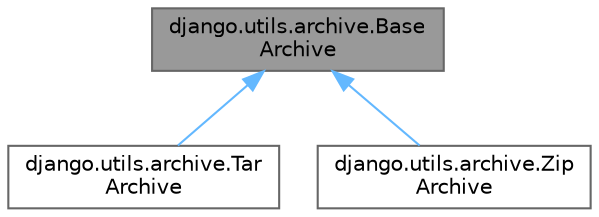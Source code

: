 digraph "django.utils.archive.BaseArchive"
{
 // LATEX_PDF_SIZE
  bgcolor="transparent";
  edge [fontname=Helvetica,fontsize=10,labelfontname=Helvetica,labelfontsize=10];
  node [fontname=Helvetica,fontsize=10,shape=box,height=0.2,width=0.4];
  Node1 [id="Node000001",label="django.utils.archive.Base\lArchive",height=0.2,width=0.4,color="gray40", fillcolor="grey60", style="filled", fontcolor="black",tooltip=" "];
  Node1 -> Node2 [id="edge1_Node000001_Node000002",dir="back",color="steelblue1",style="solid",tooltip=" "];
  Node2 [id="Node000002",label="django.utils.archive.Tar\lArchive",height=0.2,width=0.4,color="gray40", fillcolor="white", style="filled",URL="$classdjango_1_1utils_1_1archive_1_1_tar_archive.html",tooltip=" "];
  Node1 -> Node3 [id="edge2_Node000001_Node000003",dir="back",color="steelblue1",style="solid",tooltip=" "];
  Node3 [id="Node000003",label="django.utils.archive.Zip\lArchive",height=0.2,width=0.4,color="gray40", fillcolor="white", style="filled",URL="$classdjango_1_1utils_1_1archive_1_1_zip_archive.html",tooltip=" "];
}
